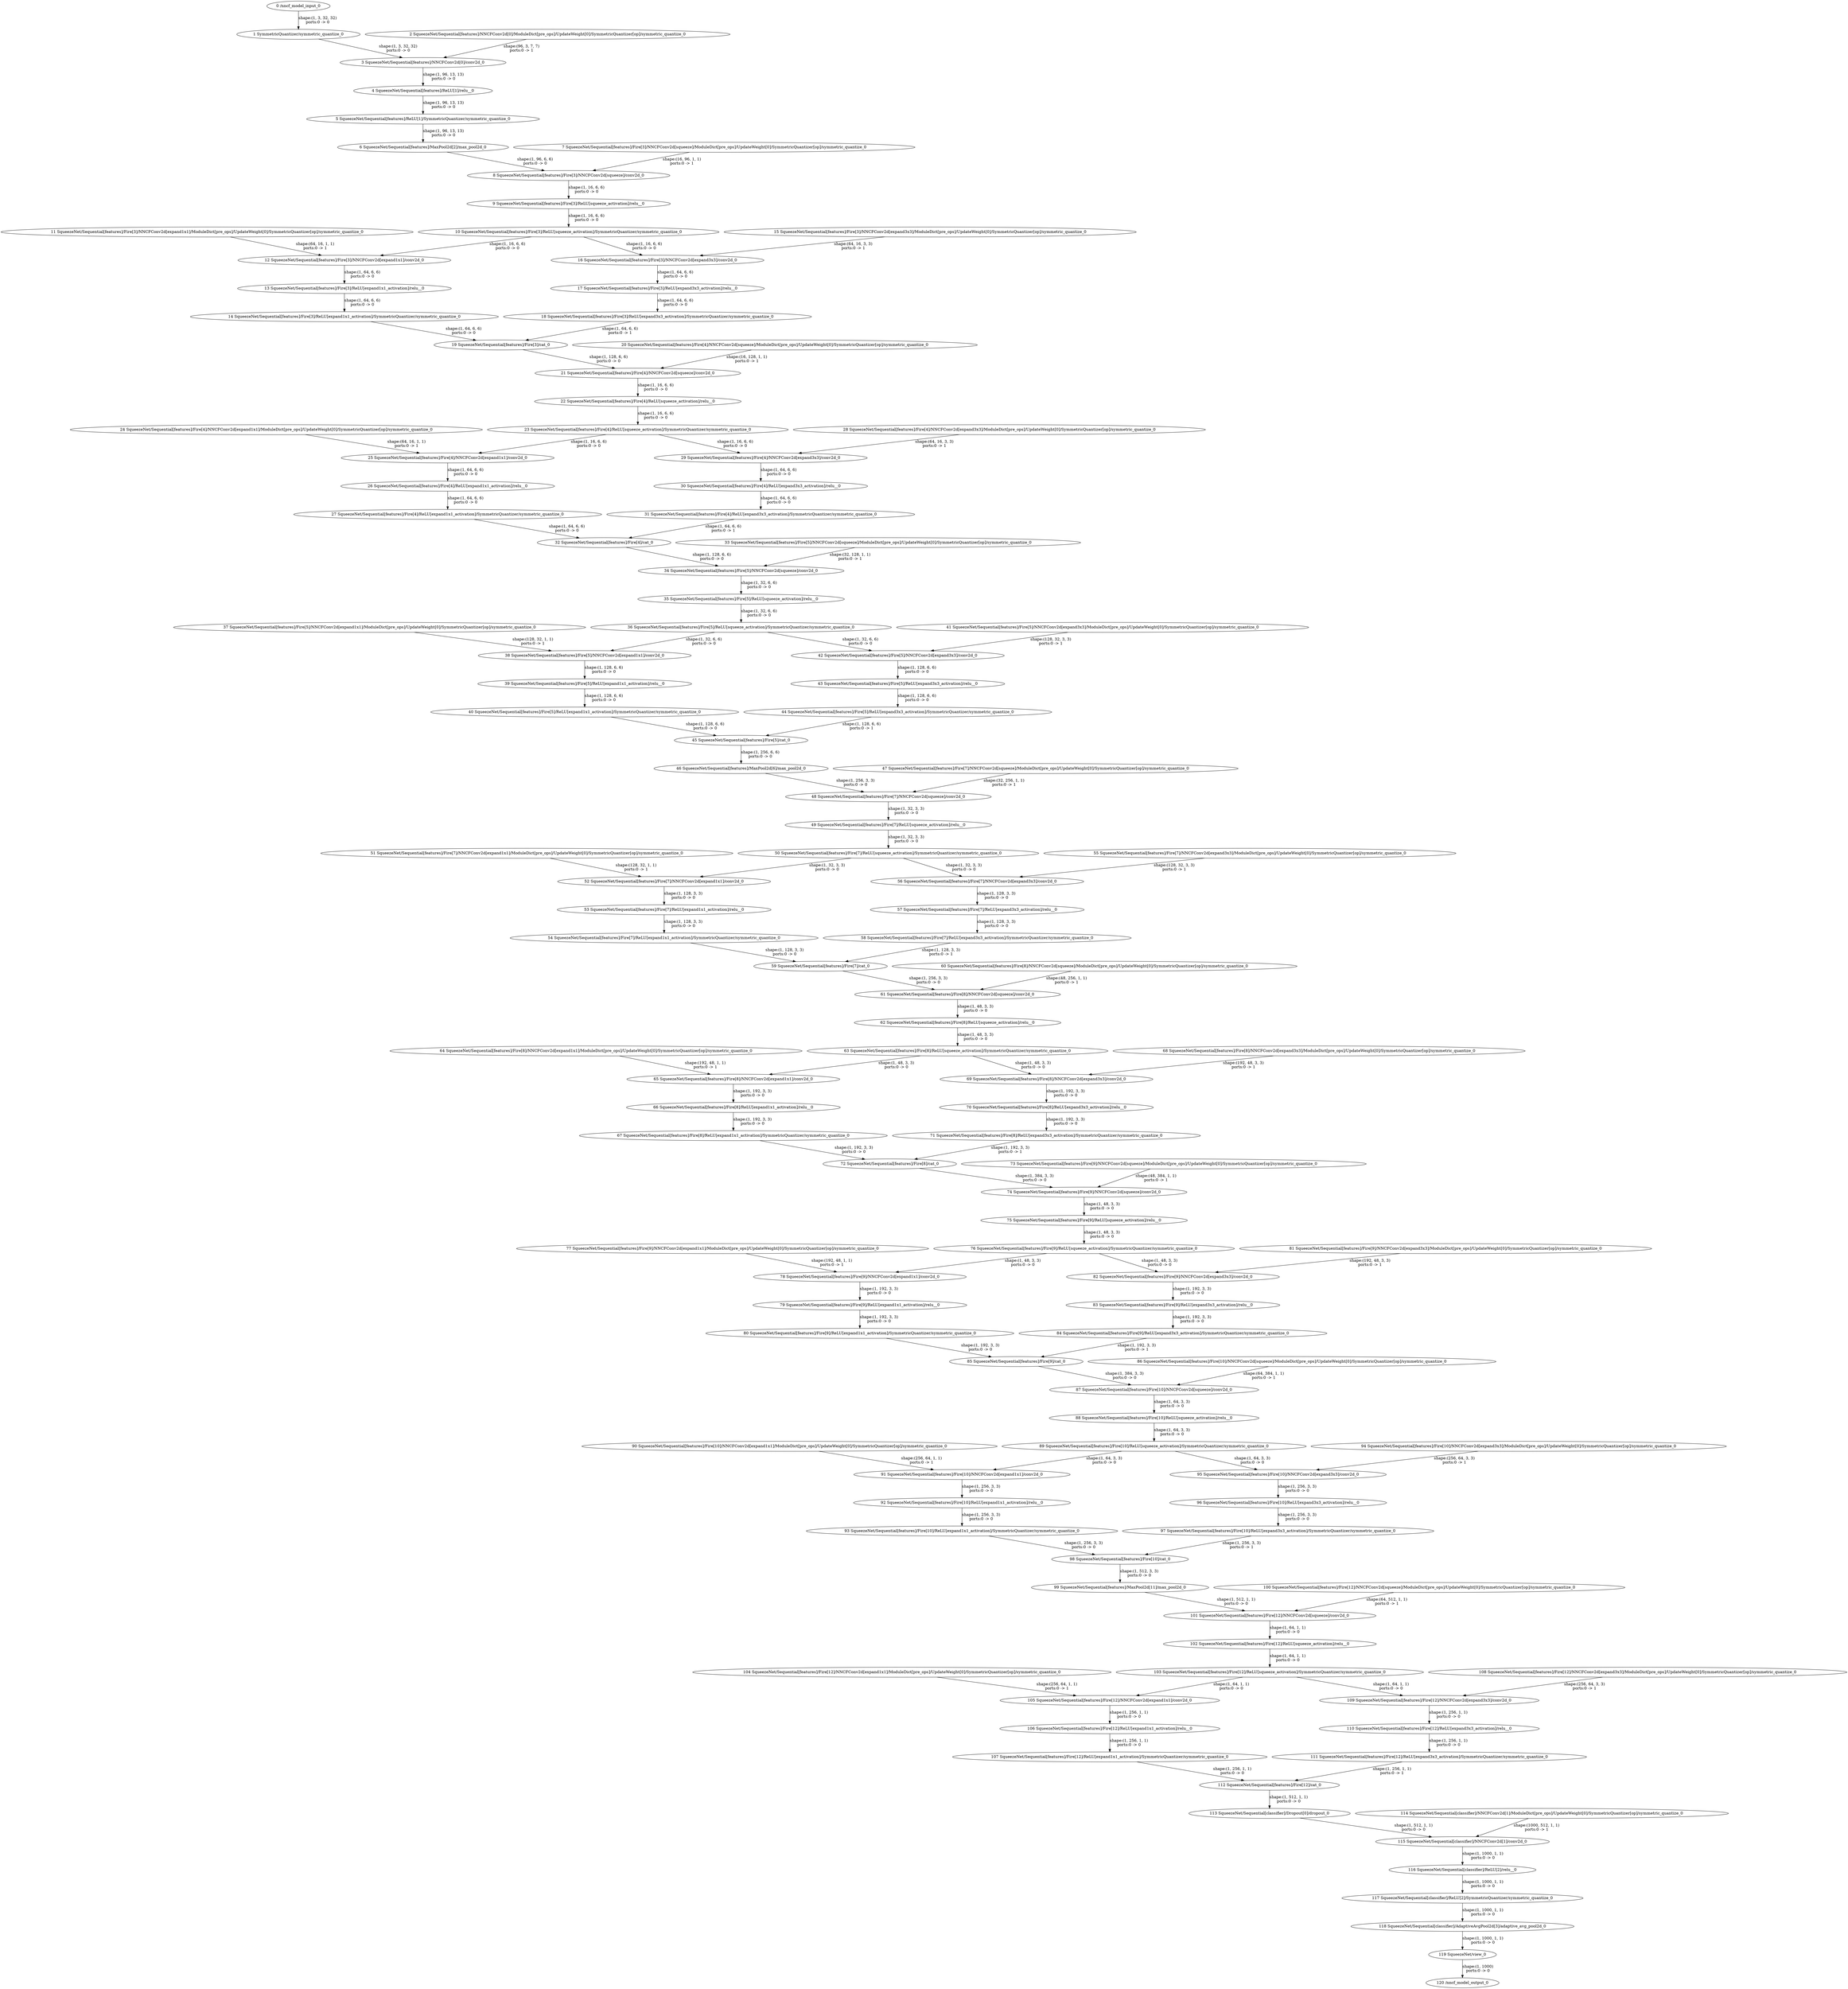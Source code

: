 strict digraph  {
"0 /nncf_model_input_0" [id=0, type=nncf_model_input];
"1 SymmetricQuantizer/symmetric_quantize_0" [id=1, type=symmetric_quantize];
"2 SqueezeNet/Sequential[features]/NNCFConv2d[0]/ModuleDict[pre_ops]/UpdateWeight[0]/SymmetricQuantizer[op]/symmetric_quantize_0" [id=2, type=symmetric_quantize];
"3 SqueezeNet/Sequential[features]/NNCFConv2d[0]/conv2d_0" [id=3, type=conv2d];
"4 SqueezeNet/Sequential[features]/ReLU[1]/relu__0" [id=4, type=relu_];
"5 SqueezeNet/Sequential[features]/ReLU[1]/SymmetricQuantizer/symmetric_quantize_0" [id=5, type=symmetric_quantize];
"6 SqueezeNet/Sequential[features]/MaxPool2d[2]/max_pool2d_0" [id=6, type=max_pool2d];
"7 SqueezeNet/Sequential[features]/Fire[3]/NNCFConv2d[squeeze]/ModuleDict[pre_ops]/UpdateWeight[0]/SymmetricQuantizer[op]/symmetric_quantize_0" [id=7, type=symmetric_quantize];
"8 SqueezeNet/Sequential[features]/Fire[3]/NNCFConv2d[squeeze]/conv2d_0" [id=8, type=conv2d];
"9 SqueezeNet/Sequential[features]/Fire[3]/ReLU[squeeze_activation]/relu__0" [id=9, type=relu_];
"10 SqueezeNet/Sequential[features]/Fire[3]/ReLU[squeeze_activation]/SymmetricQuantizer/symmetric_quantize_0" [id=10, type=symmetric_quantize];
"11 SqueezeNet/Sequential[features]/Fire[3]/NNCFConv2d[expand1x1]/ModuleDict[pre_ops]/UpdateWeight[0]/SymmetricQuantizer[op]/symmetric_quantize_0" [id=11, type=symmetric_quantize];
"12 SqueezeNet/Sequential[features]/Fire[3]/NNCFConv2d[expand1x1]/conv2d_0" [id=12, type=conv2d];
"13 SqueezeNet/Sequential[features]/Fire[3]/ReLU[expand1x1_activation]/relu__0" [id=13, type=relu_];
"14 SqueezeNet/Sequential[features]/Fire[3]/ReLU[expand1x1_activation]/SymmetricQuantizer/symmetric_quantize_0" [id=14, type=symmetric_quantize];
"15 SqueezeNet/Sequential[features]/Fire[3]/NNCFConv2d[expand3x3]/ModuleDict[pre_ops]/UpdateWeight[0]/SymmetricQuantizer[op]/symmetric_quantize_0" [id=15, type=symmetric_quantize];
"16 SqueezeNet/Sequential[features]/Fire[3]/NNCFConv2d[expand3x3]/conv2d_0" [id=16, type=conv2d];
"17 SqueezeNet/Sequential[features]/Fire[3]/ReLU[expand3x3_activation]/relu__0" [id=17, type=relu_];
"18 SqueezeNet/Sequential[features]/Fire[3]/ReLU[expand3x3_activation]/SymmetricQuantizer/symmetric_quantize_0" [id=18, type=symmetric_quantize];
"19 SqueezeNet/Sequential[features]/Fire[3]/cat_0" [id=19, type=cat];
"20 SqueezeNet/Sequential[features]/Fire[4]/NNCFConv2d[squeeze]/ModuleDict[pre_ops]/UpdateWeight[0]/SymmetricQuantizer[op]/symmetric_quantize_0" [id=20, type=symmetric_quantize];
"21 SqueezeNet/Sequential[features]/Fire[4]/NNCFConv2d[squeeze]/conv2d_0" [id=21, type=conv2d];
"22 SqueezeNet/Sequential[features]/Fire[4]/ReLU[squeeze_activation]/relu__0" [id=22, type=relu_];
"23 SqueezeNet/Sequential[features]/Fire[4]/ReLU[squeeze_activation]/SymmetricQuantizer/symmetric_quantize_0" [id=23, type=symmetric_quantize];
"24 SqueezeNet/Sequential[features]/Fire[4]/NNCFConv2d[expand1x1]/ModuleDict[pre_ops]/UpdateWeight[0]/SymmetricQuantizer[op]/symmetric_quantize_0" [id=24, type=symmetric_quantize];
"25 SqueezeNet/Sequential[features]/Fire[4]/NNCFConv2d[expand1x1]/conv2d_0" [id=25, type=conv2d];
"26 SqueezeNet/Sequential[features]/Fire[4]/ReLU[expand1x1_activation]/relu__0" [id=26, type=relu_];
"27 SqueezeNet/Sequential[features]/Fire[4]/ReLU[expand1x1_activation]/SymmetricQuantizer/symmetric_quantize_0" [id=27, type=symmetric_quantize];
"28 SqueezeNet/Sequential[features]/Fire[4]/NNCFConv2d[expand3x3]/ModuleDict[pre_ops]/UpdateWeight[0]/SymmetricQuantizer[op]/symmetric_quantize_0" [id=28, type=symmetric_quantize];
"29 SqueezeNet/Sequential[features]/Fire[4]/NNCFConv2d[expand3x3]/conv2d_0" [id=29, type=conv2d];
"30 SqueezeNet/Sequential[features]/Fire[4]/ReLU[expand3x3_activation]/relu__0" [id=30, type=relu_];
"31 SqueezeNet/Sequential[features]/Fire[4]/ReLU[expand3x3_activation]/SymmetricQuantizer/symmetric_quantize_0" [id=31, type=symmetric_quantize];
"32 SqueezeNet/Sequential[features]/Fire[4]/cat_0" [id=32, type=cat];
"33 SqueezeNet/Sequential[features]/Fire[5]/NNCFConv2d[squeeze]/ModuleDict[pre_ops]/UpdateWeight[0]/SymmetricQuantizer[op]/symmetric_quantize_0" [id=33, type=symmetric_quantize];
"34 SqueezeNet/Sequential[features]/Fire[5]/NNCFConv2d[squeeze]/conv2d_0" [id=34, type=conv2d];
"35 SqueezeNet/Sequential[features]/Fire[5]/ReLU[squeeze_activation]/relu__0" [id=35, type=relu_];
"36 SqueezeNet/Sequential[features]/Fire[5]/ReLU[squeeze_activation]/SymmetricQuantizer/symmetric_quantize_0" [id=36, type=symmetric_quantize];
"37 SqueezeNet/Sequential[features]/Fire[5]/NNCFConv2d[expand1x1]/ModuleDict[pre_ops]/UpdateWeight[0]/SymmetricQuantizer[op]/symmetric_quantize_0" [id=37, type=symmetric_quantize];
"38 SqueezeNet/Sequential[features]/Fire[5]/NNCFConv2d[expand1x1]/conv2d_0" [id=38, type=conv2d];
"39 SqueezeNet/Sequential[features]/Fire[5]/ReLU[expand1x1_activation]/relu__0" [id=39, type=relu_];
"40 SqueezeNet/Sequential[features]/Fire[5]/ReLU[expand1x1_activation]/SymmetricQuantizer/symmetric_quantize_0" [id=40, type=symmetric_quantize];
"41 SqueezeNet/Sequential[features]/Fire[5]/NNCFConv2d[expand3x3]/ModuleDict[pre_ops]/UpdateWeight[0]/SymmetricQuantizer[op]/symmetric_quantize_0" [id=41, type=symmetric_quantize];
"42 SqueezeNet/Sequential[features]/Fire[5]/NNCFConv2d[expand3x3]/conv2d_0" [id=42, type=conv2d];
"43 SqueezeNet/Sequential[features]/Fire[5]/ReLU[expand3x3_activation]/relu__0" [id=43, type=relu_];
"44 SqueezeNet/Sequential[features]/Fire[5]/ReLU[expand3x3_activation]/SymmetricQuantizer/symmetric_quantize_0" [id=44, type=symmetric_quantize];
"45 SqueezeNet/Sequential[features]/Fire[5]/cat_0" [id=45, type=cat];
"46 SqueezeNet/Sequential[features]/MaxPool2d[6]/max_pool2d_0" [id=46, type=max_pool2d];
"47 SqueezeNet/Sequential[features]/Fire[7]/NNCFConv2d[squeeze]/ModuleDict[pre_ops]/UpdateWeight[0]/SymmetricQuantizer[op]/symmetric_quantize_0" [id=47, type=symmetric_quantize];
"48 SqueezeNet/Sequential[features]/Fire[7]/NNCFConv2d[squeeze]/conv2d_0" [id=48, type=conv2d];
"49 SqueezeNet/Sequential[features]/Fire[7]/ReLU[squeeze_activation]/relu__0" [id=49, type=relu_];
"50 SqueezeNet/Sequential[features]/Fire[7]/ReLU[squeeze_activation]/SymmetricQuantizer/symmetric_quantize_0" [id=50, type=symmetric_quantize];
"51 SqueezeNet/Sequential[features]/Fire[7]/NNCFConv2d[expand1x1]/ModuleDict[pre_ops]/UpdateWeight[0]/SymmetricQuantizer[op]/symmetric_quantize_0" [id=51, type=symmetric_quantize];
"52 SqueezeNet/Sequential[features]/Fire[7]/NNCFConv2d[expand1x1]/conv2d_0" [id=52, type=conv2d];
"53 SqueezeNet/Sequential[features]/Fire[7]/ReLU[expand1x1_activation]/relu__0" [id=53, type=relu_];
"54 SqueezeNet/Sequential[features]/Fire[7]/ReLU[expand1x1_activation]/SymmetricQuantizer/symmetric_quantize_0" [id=54, type=symmetric_quantize];
"55 SqueezeNet/Sequential[features]/Fire[7]/NNCFConv2d[expand3x3]/ModuleDict[pre_ops]/UpdateWeight[0]/SymmetricQuantizer[op]/symmetric_quantize_0" [id=55, type=symmetric_quantize];
"56 SqueezeNet/Sequential[features]/Fire[7]/NNCFConv2d[expand3x3]/conv2d_0" [id=56, type=conv2d];
"57 SqueezeNet/Sequential[features]/Fire[7]/ReLU[expand3x3_activation]/relu__0" [id=57, type=relu_];
"58 SqueezeNet/Sequential[features]/Fire[7]/ReLU[expand3x3_activation]/SymmetricQuantizer/symmetric_quantize_0" [id=58, type=symmetric_quantize];
"59 SqueezeNet/Sequential[features]/Fire[7]/cat_0" [id=59, type=cat];
"60 SqueezeNet/Sequential[features]/Fire[8]/NNCFConv2d[squeeze]/ModuleDict[pre_ops]/UpdateWeight[0]/SymmetricQuantizer[op]/symmetric_quantize_0" [id=60, type=symmetric_quantize];
"61 SqueezeNet/Sequential[features]/Fire[8]/NNCFConv2d[squeeze]/conv2d_0" [id=61, type=conv2d];
"62 SqueezeNet/Sequential[features]/Fire[8]/ReLU[squeeze_activation]/relu__0" [id=62, type=relu_];
"63 SqueezeNet/Sequential[features]/Fire[8]/ReLU[squeeze_activation]/SymmetricQuantizer/symmetric_quantize_0" [id=63, type=symmetric_quantize];
"64 SqueezeNet/Sequential[features]/Fire[8]/NNCFConv2d[expand1x1]/ModuleDict[pre_ops]/UpdateWeight[0]/SymmetricQuantizer[op]/symmetric_quantize_0" [id=64, type=symmetric_quantize];
"65 SqueezeNet/Sequential[features]/Fire[8]/NNCFConv2d[expand1x1]/conv2d_0" [id=65, type=conv2d];
"66 SqueezeNet/Sequential[features]/Fire[8]/ReLU[expand1x1_activation]/relu__0" [id=66, type=relu_];
"67 SqueezeNet/Sequential[features]/Fire[8]/ReLU[expand1x1_activation]/SymmetricQuantizer/symmetric_quantize_0" [id=67, type=symmetric_quantize];
"68 SqueezeNet/Sequential[features]/Fire[8]/NNCFConv2d[expand3x3]/ModuleDict[pre_ops]/UpdateWeight[0]/SymmetricQuantizer[op]/symmetric_quantize_0" [id=68, type=symmetric_quantize];
"69 SqueezeNet/Sequential[features]/Fire[8]/NNCFConv2d[expand3x3]/conv2d_0" [id=69, type=conv2d];
"70 SqueezeNet/Sequential[features]/Fire[8]/ReLU[expand3x3_activation]/relu__0" [id=70, type=relu_];
"71 SqueezeNet/Sequential[features]/Fire[8]/ReLU[expand3x3_activation]/SymmetricQuantizer/symmetric_quantize_0" [id=71, type=symmetric_quantize];
"72 SqueezeNet/Sequential[features]/Fire[8]/cat_0" [id=72, type=cat];
"73 SqueezeNet/Sequential[features]/Fire[9]/NNCFConv2d[squeeze]/ModuleDict[pre_ops]/UpdateWeight[0]/SymmetricQuantizer[op]/symmetric_quantize_0" [id=73, type=symmetric_quantize];
"74 SqueezeNet/Sequential[features]/Fire[9]/NNCFConv2d[squeeze]/conv2d_0" [id=74, type=conv2d];
"75 SqueezeNet/Sequential[features]/Fire[9]/ReLU[squeeze_activation]/relu__0" [id=75, type=relu_];
"76 SqueezeNet/Sequential[features]/Fire[9]/ReLU[squeeze_activation]/SymmetricQuantizer/symmetric_quantize_0" [id=76, type=symmetric_quantize];
"77 SqueezeNet/Sequential[features]/Fire[9]/NNCFConv2d[expand1x1]/ModuleDict[pre_ops]/UpdateWeight[0]/SymmetricQuantizer[op]/symmetric_quantize_0" [id=77, type=symmetric_quantize];
"78 SqueezeNet/Sequential[features]/Fire[9]/NNCFConv2d[expand1x1]/conv2d_0" [id=78, type=conv2d];
"79 SqueezeNet/Sequential[features]/Fire[9]/ReLU[expand1x1_activation]/relu__0" [id=79, type=relu_];
"80 SqueezeNet/Sequential[features]/Fire[9]/ReLU[expand1x1_activation]/SymmetricQuantizer/symmetric_quantize_0" [id=80, type=symmetric_quantize];
"81 SqueezeNet/Sequential[features]/Fire[9]/NNCFConv2d[expand3x3]/ModuleDict[pre_ops]/UpdateWeight[0]/SymmetricQuantizer[op]/symmetric_quantize_0" [id=81, type=symmetric_quantize];
"82 SqueezeNet/Sequential[features]/Fire[9]/NNCFConv2d[expand3x3]/conv2d_0" [id=82, type=conv2d];
"83 SqueezeNet/Sequential[features]/Fire[9]/ReLU[expand3x3_activation]/relu__0" [id=83, type=relu_];
"84 SqueezeNet/Sequential[features]/Fire[9]/ReLU[expand3x3_activation]/SymmetricQuantizer/symmetric_quantize_0" [id=84, type=symmetric_quantize];
"85 SqueezeNet/Sequential[features]/Fire[9]/cat_0" [id=85, type=cat];
"86 SqueezeNet/Sequential[features]/Fire[10]/NNCFConv2d[squeeze]/ModuleDict[pre_ops]/UpdateWeight[0]/SymmetricQuantizer[op]/symmetric_quantize_0" [id=86, type=symmetric_quantize];
"87 SqueezeNet/Sequential[features]/Fire[10]/NNCFConv2d[squeeze]/conv2d_0" [id=87, type=conv2d];
"88 SqueezeNet/Sequential[features]/Fire[10]/ReLU[squeeze_activation]/relu__0" [id=88, type=relu_];
"89 SqueezeNet/Sequential[features]/Fire[10]/ReLU[squeeze_activation]/SymmetricQuantizer/symmetric_quantize_0" [id=89, type=symmetric_quantize];
"90 SqueezeNet/Sequential[features]/Fire[10]/NNCFConv2d[expand1x1]/ModuleDict[pre_ops]/UpdateWeight[0]/SymmetricQuantizer[op]/symmetric_quantize_0" [id=90, type=symmetric_quantize];
"91 SqueezeNet/Sequential[features]/Fire[10]/NNCFConv2d[expand1x1]/conv2d_0" [id=91, type=conv2d];
"92 SqueezeNet/Sequential[features]/Fire[10]/ReLU[expand1x1_activation]/relu__0" [id=92, type=relu_];
"93 SqueezeNet/Sequential[features]/Fire[10]/ReLU[expand1x1_activation]/SymmetricQuantizer/symmetric_quantize_0" [id=93, type=symmetric_quantize];
"94 SqueezeNet/Sequential[features]/Fire[10]/NNCFConv2d[expand3x3]/ModuleDict[pre_ops]/UpdateWeight[0]/SymmetricQuantizer[op]/symmetric_quantize_0" [id=94, type=symmetric_quantize];
"95 SqueezeNet/Sequential[features]/Fire[10]/NNCFConv2d[expand3x3]/conv2d_0" [id=95, type=conv2d];
"96 SqueezeNet/Sequential[features]/Fire[10]/ReLU[expand3x3_activation]/relu__0" [id=96, type=relu_];
"97 SqueezeNet/Sequential[features]/Fire[10]/ReLU[expand3x3_activation]/SymmetricQuantizer/symmetric_quantize_0" [id=97, type=symmetric_quantize];
"98 SqueezeNet/Sequential[features]/Fire[10]/cat_0" [id=98, type=cat];
"99 SqueezeNet/Sequential[features]/MaxPool2d[11]/max_pool2d_0" [id=99, type=max_pool2d];
"100 SqueezeNet/Sequential[features]/Fire[12]/NNCFConv2d[squeeze]/ModuleDict[pre_ops]/UpdateWeight[0]/SymmetricQuantizer[op]/symmetric_quantize_0" [id=100, type=symmetric_quantize];
"101 SqueezeNet/Sequential[features]/Fire[12]/NNCFConv2d[squeeze]/conv2d_0" [id=101, type=conv2d];
"102 SqueezeNet/Sequential[features]/Fire[12]/ReLU[squeeze_activation]/relu__0" [id=102, type=relu_];
"103 SqueezeNet/Sequential[features]/Fire[12]/ReLU[squeeze_activation]/SymmetricQuantizer/symmetric_quantize_0" [id=103, type=symmetric_quantize];
"104 SqueezeNet/Sequential[features]/Fire[12]/NNCFConv2d[expand1x1]/ModuleDict[pre_ops]/UpdateWeight[0]/SymmetricQuantizer[op]/symmetric_quantize_0" [id=104, type=symmetric_quantize];
"105 SqueezeNet/Sequential[features]/Fire[12]/NNCFConv2d[expand1x1]/conv2d_0" [id=105, type=conv2d];
"106 SqueezeNet/Sequential[features]/Fire[12]/ReLU[expand1x1_activation]/relu__0" [id=106, type=relu_];
"107 SqueezeNet/Sequential[features]/Fire[12]/ReLU[expand1x1_activation]/SymmetricQuantizer/symmetric_quantize_0" [id=107, type=symmetric_quantize];
"108 SqueezeNet/Sequential[features]/Fire[12]/NNCFConv2d[expand3x3]/ModuleDict[pre_ops]/UpdateWeight[0]/SymmetricQuantizer[op]/symmetric_quantize_0" [id=108, type=symmetric_quantize];
"109 SqueezeNet/Sequential[features]/Fire[12]/NNCFConv2d[expand3x3]/conv2d_0" [id=109, type=conv2d];
"110 SqueezeNet/Sequential[features]/Fire[12]/ReLU[expand3x3_activation]/relu__0" [id=110, type=relu_];
"111 SqueezeNet/Sequential[features]/Fire[12]/ReLU[expand3x3_activation]/SymmetricQuantizer/symmetric_quantize_0" [id=111, type=symmetric_quantize];
"112 SqueezeNet/Sequential[features]/Fire[12]/cat_0" [id=112, type=cat];
"113 SqueezeNet/Sequential[classifier]/Dropout[0]/dropout_0" [id=113, type=dropout];
"114 SqueezeNet/Sequential[classifier]/NNCFConv2d[1]/ModuleDict[pre_ops]/UpdateWeight[0]/SymmetricQuantizer[op]/symmetric_quantize_0" [id=114, type=symmetric_quantize];
"115 SqueezeNet/Sequential[classifier]/NNCFConv2d[1]/conv2d_0" [id=115, type=conv2d];
"116 SqueezeNet/Sequential[classifier]/ReLU[2]/relu__0" [id=116, type=relu_];
"117 SqueezeNet/Sequential[classifier]/ReLU[2]/SymmetricQuantizer/symmetric_quantize_0" [id=117, type=symmetric_quantize];
"118 SqueezeNet/Sequential[classifier]/AdaptiveAvgPool2d[3]/adaptive_avg_pool2d_0" [id=118, type=adaptive_avg_pool2d];
"119 SqueezeNet/view_0" [id=119, type=view];
"120 /nncf_model_output_0" [id=120, type=nncf_model_output];
"0 /nncf_model_input_0" -> "1 SymmetricQuantizer/symmetric_quantize_0"  [label="shape:(1, 3, 32, 32)\nports:0 -> 0", style=solid];
"1 SymmetricQuantizer/symmetric_quantize_0" -> "3 SqueezeNet/Sequential[features]/NNCFConv2d[0]/conv2d_0"  [label="shape:(1, 3, 32, 32)\nports:0 -> 0", style=solid];
"2 SqueezeNet/Sequential[features]/NNCFConv2d[0]/ModuleDict[pre_ops]/UpdateWeight[0]/SymmetricQuantizer[op]/symmetric_quantize_0" -> "3 SqueezeNet/Sequential[features]/NNCFConv2d[0]/conv2d_0"  [label="shape:(96, 3, 7, 7)\nports:0 -> 1", style=solid];
"3 SqueezeNet/Sequential[features]/NNCFConv2d[0]/conv2d_0" -> "4 SqueezeNet/Sequential[features]/ReLU[1]/relu__0"  [label="shape:(1, 96, 13, 13)\nports:0 -> 0", style=solid];
"4 SqueezeNet/Sequential[features]/ReLU[1]/relu__0" -> "5 SqueezeNet/Sequential[features]/ReLU[1]/SymmetricQuantizer/symmetric_quantize_0"  [label="shape:(1, 96, 13, 13)\nports:0 -> 0", style=solid];
"5 SqueezeNet/Sequential[features]/ReLU[1]/SymmetricQuantizer/symmetric_quantize_0" -> "6 SqueezeNet/Sequential[features]/MaxPool2d[2]/max_pool2d_0"  [label="shape:(1, 96, 13, 13)\nports:0 -> 0", style=solid];
"6 SqueezeNet/Sequential[features]/MaxPool2d[2]/max_pool2d_0" -> "8 SqueezeNet/Sequential[features]/Fire[3]/NNCFConv2d[squeeze]/conv2d_0"  [label="shape:(1, 96, 6, 6)\nports:0 -> 0", style=solid];
"7 SqueezeNet/Sequential[features]/Fire[3]/NNCFConv2d[squeeze]/ModuleDict[pre_ops]/UpdateWeight[0]/SymmetricQuantizer[op]/symmetric_quantize_0" -> "8 SqueezeNet/Sequential[features]/Fire[3]/NNCFConv2d[squeeze]/conv2d_0"  [label="shape:(16, 96, 1, 1)\nports:0 -> 1", style=solid];
"8 SqueezeNet/Sequential[features]/Fire[3]/NNCFConv2d[squeeze]/conv2d_0" -> "9 SqueezeNet/Sequential[features]/Fire[3]/ReLU[squeeze_activation]/relu__0"  [label="shape:(1, 16, 6, 6)\nports:0 -> 0", style=solid];
"9 SqueezeNet/Sequential[features]/Fire[3]/ReLU[squeeze_activation]/relu__0" -> "10 SqueezeNet/Sequential[features]/Fire[3]/ReLU[squeeze_activation]/SymmetricQuantizer/symmetric_quantize_0"  [label="shape:(1, 16, 6, 6)\nports:0 -> 0", style=solid];
"10 SqueezeNet/Sequential[features]/Fire[3]/ReLU[squeeze_activation]/SymmetricQuantizer/symmetric_quantize_0" -> "12 SqueezeNet/Sequential[features]/Fire[3]/NNCFConv2d[expand1x1]/conv2d_0"  [label="shape:(1, 16, 6, 6)\nports:0 -> 0", style=solid];
"10 SqueezeNet/Sequential[features]/Fire[3]/ReLU[squeeze_activation]/SymmetricQuantizer/symmetric_quantize_0" -> "16 SqueezeNet/Sequential[features]/Fire[3]/NNCFConv2d[expand3x3]/conv2d_0"  [label="shape:(1, 16, 6, 6)\nports:0 -> 0", style=solid];
"11 SqueezeNet/Sequential[features]/Fire[3]/NNCFConv2d[expand1x1]/ModuleDict[pre_ops]/UpdateWeight[0]/SymmetricQuantizer[op]/symmetric_quantize_0" -> "12 SqueezeNet/Sequential[features]/Fire[3]/NNCFConv2d[expand1x1]/conv2d_0"  [label="shape:(64, 16, 1, 1)\nports:0 -> 1", style=solid];
"12 SqueezeNet/Sequential[features]/Fire[3]/NNCFConv2d[expand1x1]/conv2d_0" -> "13 SqueezeNet/Sequential[features]/Fire[3]/ReLU[expand1x1_activation]/relu__0"  [label="shape:(1, 64, 6, 6)\nports:0 -> 0", style=solid];
"13 SqueezeNet/Sequential[features]/Fire[3]/ReLU[expand1x1_activation]/relu__0" -> "14 SqueezeNet/Sequential[features]/Fire[3]/ReLU[expand1x1_activation]/SymmetricQuantizer/symmetric_quantize_0"  [label="shape:(1, 64, 6, 6)\nports:0 -> 0", style=solid];
"14 SqueezeNet/Sequential[features]/Fire[3]/ReLU[expand1x1_activation]/SymmetricQuantizer/symmetric_quantize_0" -> "19 SqueezeNet/Sequential[features]/Fire[3]/cat_0"  [label="shape:(1, 64, 6, 6)\nports:0 -> 0", style=solid];
"15 SqueezeNet/Sequential[features]/Fire[3]/NNCFConv2d[expand3x3]/ModuleDict[pre_ops]/UpdateWeight[0]/SymmetricQuantizer[op]/symmetric_quantize_0" -> "16 SqueezeNet/Sequential[features]/Fire[3]/NNCFConv2d[expand3x3]/conv2d_0"  [label="shape:(64, 16, 3, 3)\nports:0 -> 1", style=solid];
"16 SqueezeNet/Sequential[features]/Fire[3]/NNCFConv2d[expand3x3]/conv2d_0" -> "17 SqueezeNet/Sequential[features]/Fire[3]/ReLU[expand3x3_activation]/relu__0"  [label="shape:(1, 64, 6, 6)\nports:0 -> 0", style=solid];
"17 SqueezeNet/Sequential[features]/Fire[3]/ReLU[expand3x3_activation]/relu__0" -> "18 SqueezeNet/Sequential[features]/Fire[3]/ReLU[expand3x3_activation]/SymmetricQuantizer/symmetric_quantize_0"  [label="shape:(1, 64, 6, 6)\nports:0 -> 0", style=solid];
"18 SqueezeNet/Sequential[features]/Fire[3]/ReLU[expand3x3_activation]/SymmetricQuantizer/symmetric_quantize_0" -> "19 SqueezeNet/Sequential[features]/Fire[3]/cat_0"  [label="shape:(1, 64, 6, 6)\nports:0 -> 1", style=solid];
"19 SqueezeNet/Sequential[features]/Fire[3]/cat_0" -> "21 SqueezeNet/Sequential[features]/Fire[4]/NNCFConv2d[squeeze]/conv2d_0"  [label="shape:(1, 128, 6, 6)\nports:0 -> 0", style=solid];
"20 SqueezeNet/Sequential[features]/Fire[4]/NNCFConv2d[squeeze]/ModuleDict[pre_ops]/UpdateWeight[0]/SymmetricQuantizer[op]/symmetric_quantize_0" -> "21 SqueezeNet/Sequential[features]/Fire[4]/NNCFConv2d[squeeze]/conv2d_0"  [label="shape:(16, 128, 1, 1)\nports:0 -> 1", style=solid];
"21 SqueezeNet/Sequential[features]/Fire[4]/NNCFConv2d[squeeze]/conv2d_0" -> "22 SqueezeNet/Sequential[features]/Fire[4]/ReLU[squeeze_activation]/relu__0"  [label="shape:(1, 16, 6, 6)\nports:0 -> 0", style=solid];
"22 SqueezeNet/Sequential[features]/Fire[4]/ReLU[squeeze_activation]/relu__0" -> "23 SqueezeNet/Sequential[features]/Fire[4]/ReLU[squeeze_activation]/SymmetricQuantizer/symmetric_quantize_0"  [label="shape:(1, 16, 6, 6)\nports:0 -> 0", style=solid];
"23 SqueezeNet/Sequential[features]/Fire[4]/ReLU[squeeze_activation]/SymmetricQuantizer/symmetric_quantize_0" -> "25 SqueezeNet/Sequential[features]/Fire[4]/NNCFConv2d[expand1x1]/conv2d_0"  [label="shape:(1, 16, 6, 6)\nports:0 -> 0", style=solid];
"23 SqueezeNet/Sequential[features]/Fire[4]/ReLU[squeeze_activation]/SymmetricQuantizer/symmetric_quantize_0" -> "29 SqueezeNet/Sequential[features]/Fire[4]/NNCFConv2d[expand3x3]/conv2d_0"  [label="shape:(1, 16, 6, 6)\nports:0 -> 0", style=solid];
"24 SqueezeNet/Sequential[features]/Fire[4]/NNCFConv2d[expand1x1]/ModuleDict[pre_ops]/UpdateWeight[0]/SymmetricQuantizer[op]/symmetric_quantize_0" -> "25 SqueezeNet/Sequential[features]/Fire[4]/NNCFConv2d[expand1x1]/conv2d_0"  [label="shape:(64, 16, 1, 1)\nports:0 -> 1", style=solid];
"25 SqueezeNet/Sequential[features]/Fire[4]/NNCFConv2d[expand1x1]/conv2d_0" -> "26 SqueezeNet/Sequential[features]/Fire[4]/ReLU[expand1x1_activation]/relu__0"  [label="shape:(1, 64, 6, 6)\nports:0 -> 0", style=solid];
"26 SqueezeNet/Sequential[features]/Fire[4]/ReLU[expand1x1_activation]/relu__0" -> "27 SqueezeNet/Sequential[features]/Fire[4]/ReLU[expand1x1_activation]/SymmetricQuantizer/symmetric_quantize_0"  [label="shape:(1, 64, 6, 6)\nports:0 -> 0", style=solid];
"27 SqueezeNet/Sequential[features]/Fire[4]/ReLU[expand1x1_activation]/SymmetricQuantizer/symmetric_quantize_0" -> "32 SqueezeNet/Sequential[features]/Fire[4]/cat_0"  [label="shape:(1, 64, 6, 6)\nports:0 -> 0", style=solid];
"28 SqueezeNet/Sequential[features]/Fire[4]/NNCFConv2d[expand3x3]/ModuleDict[pre_ops]/UpdateWeight[0]/SymmetricQuantizer[op]/symmetric_quantize_0" -> "29 SqueezeNet/Sequential[features]/Fire[4]/NNCFConv2d[expand3x3]/conv2d_0"  [label="shape:(64, 16, 3, 3)\nports:0 -> 1", style=solid];
"29 SqueezeNet/Sequential[features]/Fire[4]/NNCFConv2d[expand3x3]/conv2d_0" -> "30 SqueezeNet/Sequential[features]/Fire[4]/ReLU[expand3x3_activation]/relu__0"  [label="shape:(1, 64, 6, 6)\nports:0 -> 0", style=solid];
"30 SqueezeNet/Sequential[features]/Fire[4]/ReLU[expand3x3_activation]/relu__0" -> "31 SqueezeNet/Sequential[features]/Fire[4]/ReLU[expand3x3_activation]/SymmetricQuantizer/symmetric_quantize_0"  [label="shape:(1, 64, 6, 6)\nports:0 -> 0", style=solid];
"31 SqueezeNet/Sequential[features]/Fire[4]/ReLU[expand3x3_activation]/SymmetricQuantizer/symmetric_quantize_0" -> "32 SqueezeNet/Sequential[features]/Fire[4]/cat_0"  [label="shape:(1, 64, 6, 6)\nports:0 -> 1", style=solid];
"32 SqueezeNet/Sequential[features]/Fire[4]/cat_0" -> "34 SqueezeNet/Sequential[features]/Fire[5]/NNCFConv2d[squeeze]/conv2d_0"  [label="shape:(1, 128, 6, 6)\nports:0 -> 0", style=solid];
"33 SqueezeNet/Sequential[features]/Fire[5]/NNCFConv2d[squeeze]/ModuleDict[pre_ops]/UpdateWeight[0]/SymmetricQuantizer[op]/symmetric_quantize_0" -> "34 SqueezeNet/Sequential[features]/Fire[5]/NNCFConv2d[squeeze]/conv2d_0"  [label="shape:(32, 128, 1, 1)\nports:0 -> 1", style=solid];
"34 SqueezeNet/Sequential[features]/Fire[5]/NNCFConv2d[squeeze]/conv2d_0" -> "35 SqueezeNet/Sequential[features]/Fire[5]/ReLU[squeeze_activation]/relu__0"  [label="shape:(1, 32, 6, 6)\nports:0 -> 0", style=solid];
"35 SqueezeNet/Sequential[features]/Fire[5]/ReLU[squeeze_activation]/relu__0" -> "36 SqueezeNet/Sequential[features]/Fire[5]/ReLU[squeeze_activation]/SymmetricQuantizer/symmetric_quantize_0"  [label="shape:(1, 32, 6, 6)\nports:0 -> 0", style=solid];
"36 SqueezeNet/Sequential[features]/Fire[5]/ReLU[squeeze_activation]/SymmetricQuantizer/symmetric_quantize_0" -> "38 SqueezeNet/Sequential[features]/Fire[5]/NNCFConv2d[expand1x1]/conv2d_0"  [label="shape:(1, 32, 6, 6)\nports:0 -> 0", style=solid];
"36 SqueezeNet/Sequential[features]/Fire[5]/ReLU[squeeze_activation]/SymmetricQuantizer/symmetric_quantize_0" -> "42 SqueezeNet/Sequential[features]/Fire[5]/NNCFConv2d[expand3x3]/conv2d_0"  [label="shape:(1, 32, 6, 6)\nports:0 -> 0", style=solid];
"37 SqueezeNet/Sequential[features]/Fire[5]/NNCFConv2d[expand1x1]/ModuleDict[pre_ops]/UpdateWeight[0]/SymmetricQuantizer[op]/symmetric_quantize_0" -> "38 SqueezeNet/Sequential[features]/Fire[5]/NNCFConv2d[expand1x1]/conv2d_0"  [label="shape:(128, 32, 1, 1)\nports:0 -> 1", style=solid];
"38 SqueezeNet/Sequential[features]/Fire[5]/NNCFConv2d[expand1x1]/conv2d_0" -> "39 SqueezeNet/Sequential[features]/Fire[5]/ReLU[expand1x1_activation]/relu__0"  [label="shape:(1, 128, 6, 6)\nports:0 -> 0", style=solid];
"39 SqueezeNet/Sequential[features]/Fire[5]/ReLU[expand1x1_activation]/relu__0" -> "40 SqueezeNet/Sequential[features]/Fire[5]/ReLU[expand1x1_activation]/SymmetricQuantizer/symmetric_quantize_0"  [label="shape:(1, 128, 6, 6)\nports:0 -> 0", style=solid];
"40 SqueezeNet/Sequential[features]/Fire[5]/ReLU[expand1x1_activation]/SymmetricQuantizer/symmetric_quantize_0" -> "45 SqueezeNet/Sequential[features]/Fire[5]/cat_0"  [label="shape:(1, 128, 6, 6)\nports:0 -> 0", style=solid];
"41 SqueezeNet/Sequential[features]/Fire[5]/NNCFConv2d[expand3x3]/ModuleDict[pre_ops]/UpdateWeight[0]/SymmetricQuantizer[op]/symmetric_quantize_0" -> "42 SqueezeNet/Sequential[features]/Fire[5]/NNCFConv2d[expand3x3]/conv2d_0"  [label="shape:(128, 32, 3, 3)\nports:0 -> 1", style=solid];
"42 SqueezeNet/Sequential[features]/Fire[5]/NNCFConv2d[expand3x3]/conv2d_0" -> "43 SqueezeNet/Sequential[features]/Fire[5]/ReLU[expand3x3_activation]/relu__0"  [label="shape:(1, 128, 6, 6)\nports:0 -> 0", style=solid];
"43 SqueezeNet/Sequential[features]/Fire[5]/ReLU[expand3x3_activation]/relu__0" -> "44 SqueezeNet/Sequential[features]/Fire[5]/ReLU[expand3x3_activation]/SymmetricQuantizer/symmetric_quantize_0"  [label="shape:(1, 128, 6, 6)\nports:0 -> 0", style=solid];
"44 SqueezeNet/Sequential[features]/Fire[5]/ReLU[expand3x3_activation]/SymmetricQuantizer/symmetric_quantize_0" -> "45 SqueezeNet/Sequential[features]/Fire[5]/cat_0"  [label="shape:(1, 128, 6, 6)\nports:0 -> 1", style=solid];
"45 SqueezeNet/Sequential[features]/Fire[5]/cat_0" -> "46 SqueezeNet/Sequential[features]/MaxPool2d[6]/max_pool2d_0"  [label="shape:(1, 256, 6, 6)\nports:0 -> 0", style=solid];
"46 SqueezeNet/Sequential[features]/MaxPool2d[6]/max_pool2d_0" -> "48 SqueezeNet/Sequential[features]/Fire[7]/NNCFConv2d[squeeze]/conv2d_0"  [label="shape:(1, 256, 3, 3)\nports:0 -> 0", style=solid];
"47 SqueezeNet/Sequential[features]/Fire[7]/NNCFConv2d[squeeze]/ModuleDict[pre_ops]/UpdateWeight[0]/SymmetricQuantizer[op]/symmetric_quantize_0" -> "48 SqueezeNet/Sequential[features]/Fire[7]/NNCFConv2d[squeeze]/conv2d_0"  [label="shape:(32, 256, 1, 1)\nports:0 -> 1", style=solid];
"48 SqueezeNet/Sequential[features]/Fire[7]/NNCFConv2d[squeeze]/conv2d_0" -> "49 SqueezeNet/Sequential[features]/Fire[7]/ReLU[squeeze_activation]/relu__0"  [label="shape:(1, 32, 3, 3)\nports:0 -> 0", style=solid];
"49 SqueezeNet/Sequential[features]/Fire[7]/ReLU[squeeze_activation]/relu__0" -> "50 SqueezeNet/Sequential[features]/Fire[7]/ReLU[squeeze_activation]/SymmetricQuantizer/symmetric_quantize_0"  [label="shape:(1, 32, 3, 3)\nports:0 -> 0", style=solid];
"50 SqueezeNet/Sequential[features]/Fire[7]/ReLU[squeeze_activation]/SymmetricQuantizer/symmetric_quantize_0" -> "52 SqueezeNet/Sequential[features]/Fire[7]/NNCFConv2d[expand1x1]/conv2d_0"  [label="shape:(1, 32, 3, 3)\nports:0 -> 0", style=solid];
"50 SqueezeNet/Sequential[features]/Fire[7]/ReLU[squeeze_activation]/SymmetricQuantizer/symmetric_quantize_0" -> "56 SqueezeNet/Sequential[features]/Fire[7]/NNCFConv2d[expand3x3]/conv2d_0"  [label="shape:(1, 32, 3, 3)\nports:0 -> 0", style=solid];
"51 SqueezeNet/Sequential[features]/Fire[7]/NNCFConv2d[expand1x1]/ModuleDict[pre_ops]/UpdateWeight[0]/SymmetricQuantizer[op]/symmetric_quantize_0" -> "52 SqueezeNet/Sequential[features]/Fire[7]/NNCFConv2d[expand1x1]/conv2d_0"  [label="shape:(128, 32, 1, 1)\nports:0 -> 1", style=solid];
"52 SqueezeNet/Sequential[features]/Fire[7]/NNCFConv2d[expand1x1]/conv2d_0" -> "53 SqueezeNet/Sequential[features]/Fire[7]/ReLU[expand1x1_activation]/relu__0"  [label="shape:(1, 128, 3, 3)\nports:0 -> 0", style=solid];
"53 SqueezeNet/Sequential[features]/Fire[7]/ReLU[expand1x1_activation]/relu__0" -> "54 SqueezeNet/Sequential[features]/Fire[7]/ReLU[expand1x1_activation]/SymmetricQuantizer/symmetric_quantize_0"  [label="shape:(1, 128, 3, 3)\nports:0 -> 0", style=solid];
"54 SqueezeNet/Sequential[features]/Fire[7]/ReLU[expand1x1_activation]/SymmetricQuantizer/symmetric_quantize_0" -> "59 SqueezeNet/Sequential[features]/Fire[7]/cat_0"  [label="shape:(1, 128, 3, 3)\nports:0 -> 0", style=solid];
"55 SqueezeNet/Sequential[features]/Fire[7]/NNCFConv2d[expand3x3]/ModuleDict[pre_ops]/UpdateWeight[0]/SymmetricQuantizer[op]/symmetric_quantize_0" -> "56 SqueezeNet/Sequential[features]/Fire[7]/NNCFConv2d[expand3x3]/conv2d_0"  [label="shape:(128, 32, 3, 3)\nports:0 -> 1", style=solid];
"56 SqueezeNet/Sequential[features]/Fire[7]/NNCFConv2d[expand3x3]/conv2d_0" -> "57 SqueezeNet/Sequential[features]/Fire[7]/ReLU[expand3x3_activation]/relu__0"  [label="shape:(1, 128, 3, 3)\nports:0 -> 0", style=solid];
"57 SqueezeNet/Sequential[features]/Fire[7]/ReLU[expand3x3_activation]/relu__0" -> "58 SqueezeNet/Sequential[features]/Fire[7]/ReLU[expand3x3_activation]/SymmetricQuantizer/symmetric_quantize_0"  [label="shape:(1, 128, 3, 3)\nports:0 -> 0", style=solid];
"58 SqueezeNet/Sequential[features]/Fire[7]/ReLU[expand3x3_activation]/SymmetricQuantizer/symmetric_quantize_0" -> "59 SqueezeNet/Sequential[features]/Fire[7]/cat_0"  [label="shape:(1, 128, 3, 3)\nports:0 -> 1", style=solid];
"59 SqueezeNet/Sequential[features]/Fire[7]/cat_0" -> "61 SqueezeNet/Sequential[features]/Fire[8]/NNCFConv2d[squeeze]/conv2d_0"  [label="shape:(1, 256, 3, 3)\nports:0 -> 0", style=solid];
"60 SqueezeNet/Sequential[features]/Fire[8]/NNCFConv2d[squeeze]/ModuleDict[pre_ops]/UpdateWeight[0]/SymmetricQuantizer[op]/symmetric_quantize_0" -> "61 SqueezeNet/Sequential[features]/Fire[8]/NNCFConv2d[squeeze]/conv2d_0"  [label="shape:(48, 256, 1, 1)\nports:0 -> 1", style=solid];
"61 SqueezeNet/Sequential[features]/Fire[8]/NNCFConv2d[squeeze]/conv2d_0" -> "62 SqueezeNet/Sequential[features]/Fire[8]/ReLU[squeeze_activation]/relu__0"  [label="shape:(1, 48, 3, 3)\nports:0 -> 0", style=solid];
"62 SqueezeNet/Sequential[features]/Fire[8]/ReLU[squeeze_activation]/relu__0" -> "63 SqueezeNet/Sequential[features]/Fire[8]/ReLU[squeeze_activation]/SymmetricQuantizer/symmetric_quantize_0"  [label="shape:(1, 48, 3, 3)\nports:0 -> 0", style=solid];
"63 SqueezeNet/Sequential[features]/Fire[8]/ReLU[squeeze_activation]/SymmetricQuantizer/symmetric_quantize_0" -> "65 SqueezeNet/Sequential[features]/Fire[8]/NNCFConv2d[expand1x1]/conv2d_0"  [label="shape:(1, 48, 3, 3)\nports:0 -> 0", style=solid];
"63 SqueezeNet/Sequential[features]/Fire[8]/ReLU[squeeze_activation]/SymmetricQuantizer/symmetric_quantize_0" -> "69 SqueezeNet/Sequential[features]/Fire[8]/NNCFConv2d[expand3x3]/conv2d_0"  [label="shape:(1, 48, 3, 3)\nports:0 -> 0", style=solid];
"64 SqueezeNet/Sequential[features]/Fire[8]/NNCFConv2d[expand1x1]/ModuleDict[pre_ops]/UpdateWeight[0]/SymmetricQuantizer[op]/symmetric_quantize_0" -> "65 SqueezeNet/Sequential[features]/Fire[8]/NNCFConv2d[expand1x1]/conv2d_0"  [label="shape:(192, 48, 1, 1)\nports:0 -> 1", style=solid];
"65 SqueezeNet/Sequential[features]/Fire[8]/NNCFConv2d[expand1x1]/conv2d_0" -> "66 SqueezeNet/Sequential[features]/Fire[8]/ReLU[expand1x1_activation]/relu__0"  [label="shape:(1, 192, 3, 3)\nports:0 -> 0", style=solid];
"66 SqueezeNet/Sequential[features]/Fire[8]/ReLU[expand1x1_activation]/relu__0" -> "67 SqueezeNet/Sequential[features]/Fire[8]/ReLU[expand1x1_activation]/SymmetricQuantizer/symmetric_quantize_0"  [label="shape:(1, 192, 3, 3)\nports:0 -> 0", style=solid];
"67 SqueezeNet/Sequential[features]/Fire[8]/ReLU[expand1x1_activation]/SymmetricQuantizer/symmetric_quantize_0" -> "72 SqueezeNet/Sequential[features]/Fire[8]/cat_0"  [label="shape:(1, 192, 3, 3)\nports:0 -> 0", style=solid];
"68 SqueezeNet/Sequential[features]/Fire[8]/NNCFConv2d[expand3x3]/ModuleDict[pre_ops]/UpdateWeight[0]/SymmetricQuantizer[op]/symmetric_quantize_0" -> "69 SqueezeNet/Sequential[features]/Fire[8]/NNCFConv2d[expand3x3]/conv2d_0"  [label="shape:(192, 48, 3, 3)\nports:0 -> 1", style=solid];
"69 SqueezeNet/Sequential[features]/Fire[8]/NNCFConv2d[expand3x3]/conv2d_0" -> "70 SqueezeNet/Sequential[features]/Fire[8]/ReLU[expand3x3_activation]/relu__0"  [label="shape:(1, 192, 3, 3)\nports:0 -> 0", style=solid];
"70 SqueezeNet/Sequential[features]/Fire[8]/ReLU[expand3x3_activation]/relu__0" -> "71 SqueezeNet/Sequential[features]/Fire[8]/ReLU[expand3x3_activation]/SymmetricQuantizer/symmetric_quantize_0"  [label="shape:(1, 192, 3, 3)\nports:0 -> 0", style=solid];
"71 SqueezeNet/Sequential[features]/Fire[8]/ReLU[expand3x3_activation]/SymmetricQuantizer/symmetric_quantize_0" -> "72 SqueezeNet/Sequential[features]/Fire[8]/cat_0"  [label="shape:(1, 192, 3, 3)\nports:0 -> 1", style=solid];
"72 SqueezeNet/Sequential[features]/Fire[8]/cat_0" -> "74 SqueezeNet/Sequential[features]/Fire[9]/NNCFConv2d[squeeze]/conv2d_0"  [label="shape:(1, 384, 3, 3)\nports:0 -> 0", style=solid];
"73 SqueezeNet/Sequential[features]/Fire[9]/NNCFConv2d[squeeze]/ModuleDict[pre_ops]/UpdateWeight[0]/SymmetricQuantizer[op]/symmetric_quantize_0" -> "74 SqueezeNet/Sequential[features]/Fire[9]/NNCFConv2d[squeeze]/conv2d_0"  [label="shape:(48, 384, 1, 1)\nports:0 -> 1", style=solid];
"74 SqueezeNet/Sequential[features]/Fire[9]/NNCFConv2d[squeeze]/conv2d_0" -> "75 SqueezeNet/Sequential[features]/Fire[9]/ReLU[squeeze_activation]/relu__0"  [label="shape:(1, 48, 3, 3)\nports:0 -> 0", style=solid];
"75 SqueezeNet/Sequential[features]/Fire[9]/ReLU[squeeze_activation]/relu__0" -> "76 SqueezeNet/Sequential[features]/Fire[9]/ReLU[squeeze_activation]/SymmetricQuantizer/symmetric_quantize_0"  [label="shape:(1, 48, 3, 3)\nports:0 -> 0", style=solid];
"76 SqueezeNet/Sequential[features]/Fire[9]/ReLU[squeeze_activation]/SymmetricQuantizer/symmetric_quantize_0" -> "78 SqueezeNet/Sequential[features]/Fire[9]/NNCFConv2d[expand1x1]/conv2d_0"  [label="shape:(1, 48, 3, 3)\nports:0 -> 0", style=solid];
"76 SqueezeNet/Sequential[features]/Fire[9]/ReLU[squeeze_activation]/SymmetricQuantizer/symmetric_quantize_0" -> "82 SqueezeNet/Sequential[features]/Fire[9]/NNCFConv2d[expand3x3]/conv2d_0"  [label="shape:(1, 48, 3, 3)\nports:0 -> 0", style=solid];
"77 SqueezeNet/Sequential[features]/Fire[9]/NNCFConv2d[expand1x1]/ModuleDict[pre_ops]/UpdateWeight[0]/SymmetricQuantizer[op]/symmetric_quantize_0" -> "78 SqueezeNet/Sequential[features]/Fire[9]/NNCFConv2d[expand1x1]/conv2d_0"  [label="shape:(192, 48, 1, 1)\nports:0 -> 1", style=solid];
"78 SqueezeNet/Sequential[features]/Fire[9]/NNCFConv2d[expand1x1]/conv2d_0" -> "79 SqueezeNet/Sequential[features]/Fire[9]/ReLU[expand1x1_activation]/relu__0"  [label="shape:(1, 192, 3, 3)\nports:0 -> 0", style=solid];
"79 SqueezeNet/Sequential[features]/Fire[9]/ReLU[expand1x1_activation]/relu__0" -> "80 SqueezeNet/Sequential[features]/Fire[9]/ReLU[expand1x1_activation]/SymmetricQuantizer/symmetric_quantize_0"  [label="shape:(1, 192, 3, 3)\nports:0 -> 0", style=solid];
"80 SqueezeNet/Sequential[features]/Fire[9]/ReLU[expand1x1_activation]/SymmetricQuantizer/symmetric_quantize_0" -> "85 SqueezeNet/Sequential[features]/Fire[9]/cat_0"  [label="shape:(1, 192, 3, 3)\nports:0 -> 0", style=solid];
"81 SqueezeNet/Sequential[features]/Fire[9]/NNCFConv2d[expand3x3]/ModuleDict[pre_ops]/UpdateWeight[0]/SymmetricQuantizer[op]/symmetric_quantize_0" -> "82 SqueezeNet/Sequential[features]/Fire[9]/NNCFConv2d[expand3x3]/conv2d_0"  [label="shape:(192, 48, 3, 3)\nports:0 -> 1", style=solid];
"82 SqueezeNet/Sequential[features]/Fire[9]/NNCFConv2d[expand3x3]/conv2d_0" -> "83 SqueezeNet/Sequential[features]/Fire[9]/ReLU[expand3x3_activation]/relu__0"  [label="shape:(1, 192, 3, 3)\nports:0 -> 0", style=solid];
"83 SqueezeNet/Sequential[features]/Fire[9]/ReLU[expand3x3_activation]/relu__0" -> "84 SqueezeNet/Sequential[features]/Fire[9]/ReLU[expand3x3_activation]/SymmetricQuantizer/symmetric_quantize_0"  [label="shape:(1, 192, 3, 3)\nports:0 -> 0", style=solid];
"84 SqueezeNet/Sequential[features]/Fire[9]/ReLU[expand3x3_activation]/SymmetricQuantizer/symmetric_quantize_0" -> "85 SqueezeNet/Sequential[features]/Fire[9]/cat_0"  [label="shape:(1, 192, 3, 3)\nports:0 -> 1", style=solid];
"85 SqueezeNet/Sequential[features]/Fire[9]/cat_0" -> "87 SqueezeNet/Sequential[features]/Fire[10]/NNCFConv2d[squeeze]/conv2d_0"  [label="shape:(1, 384, 3, 3)\nports:0 -> 0", style=solid];
"86 SqueezeNet/Sequential[features]/Fire[10]/NNCFConv2d[squeeze]/ModuleDict[pre_ops]/UpdateWeight[0]/SymmetricQuantizer[op]/symmetric_quantize_0" -> "87 SqueezeNet/Sequential[features]/Fire[10]/NNCFConv2d[squeeze]/conv2d_0"  [label="shape:(64, 384, 1, 1)\nports:0 -> 1", style=solid];
"87 SqueezeNet/Sequential[features]/Fire[10]/NNCFConv2d[squeeze]/conv2d_0" -> "88 SqueezeNet/Sequential[features]/Fire[10]/ReLU[squeeze_activation]/relu__0"  [label="shape:(1, 64, 3, 3)\nports:0 -> 0", style=solid];
"88 SqueezeNet/Sequential[features]/Fire[10]/ReLU[squeeze_activation]/relu__0" -> "89 SqueezeNet/Sequential[features]/Fire[10]/ReLU[squeeze_activation]/SymmetricQuantizer/symmetric_quantize_0"  [label="shape:(1, 64, 3, 3)\nports:0 -> 0", style=solid];
"89 SqueezeNet/Sequential[features]/Fire[10]/ReLU[squeeze_activation]/SymmetricQuantizer/symmetric_quantize_0" -> "91 SqueezeNet/Sequential[features]/Fire[10]/NNCFConv2d[expand1x1]/conv2d_0"  [label="shape:(1, 64, 3, 3)\nports:0 -> 0", style=solid];
"89 SqueezeNet/Sequential[features]/Fire[10]/ReLU[squeeze_activation]/SymmetricQuantizer/symmetric_quantize_0" -> "95 SqueezeNet/Sequential[features]/Fire[10]/NNCFConv2d[expand3x3]/conv2d_0"  [label="shape:(1, 64, 3, 3)\nports:0 -> 0", style=solid];
"90 SqueezeNet/Sequential[features]/Fire[10]/NNCFConv2d[expand1x1]/ModuleDict[pre_ops]/UpdateWeight[0]/SymmetricQuantizer[op]/symmetric_quantize_0" -> "91 SqueezeNet/Sequential[features]/Fire[10]/NNCFConv2d[expand1x1]/conv2d_0"  [label="shape:(256, 64, 1, 1)\nports:0 -> 1", style=solid];
"91 SqueezeNet/Sequential[features]/Fire[10]/NNCFConv2d[expand1x1]/conv2d_0" -> "92 SqueezeNet/Sequential[features]/Fire[10]/ReLU[expand1x1_activation]/relu__0"  [label="shape:(1, 256, 3, 3)\nports:0 -> 0", style=solid];
"92 SqueezeNet/Sequential[features]/Fire[10]/ReLU[expand1x1_activation]/relu__0" -> "93 SqueezeNet/Sequential[features]/Fire[10]/ReLU[expand1x1_activation]/SymmetricQuantizer/symmetric_quantize_0"  [label="shape:(1, 256, 3, 3)\nports:0 -> 0", style=solid];
"93 SqueezeNet/Sequential[features]/Fire[10]/ReLU[expand1x1_activation]/SymmetricQuantizer/symmetric_quantize_0" -> "98 SqueezeNet/Sequential[features]/Fire[10]/cat_0"  [label="shape:(1, 256, 3, 3)\nports:0 -> 0", style=solid];
"94 SqueezeNet/Sequential[features]/Fire[10]/NNCFConv2d[expand3x3]/ModuleDict[pre_ops]/UpdateWeight[0]/SymmetricQuantizer[op]/symmetric_quantize_0" -> "95 SqueezeNet/Sequential[features]/Fire[10]/NNCFConv2d[expand3x3]/conv2d_0"  [label="shape:(256, 64, 3, 3)\nports:0 -> 1", style=solid];
"95 SqueezeNet/Sequential[features]/Fire[10]/NNCFConv2d[expand3x3]/conv2d_0" -> "96 SqueezeNet/Sequential[features]/Fire[10]/ReLU[expand3x3_activation]/relu__0"  [label="shape:(1, 256, 3, 3)\nports:0 -> 0", style=solid];
"96 SqueezeNet/Sequential[features]/Fire[10]/ReLU[expand3x3_activation]/relu__0" -> "97 SqueezeNet/Sequential[features]/Fire[10]/ReLU[expand3x3_activation]/SymmetricQuantizer/symmetric_quantize_0"  [label="shape:(1, 256, 3, 3)\nports:0 -> 0", style=solid];
"97 SqueezeNet/Sequential[features]/Fire[10]/ReLU[expand3x3_activation]/SymmetricQuantizer/symmetric_quantize_0" -> "98 SqueezeNet/Sequential[features]/Fire[10]/cat_0"  [label="shape:(1, 256, 3, 3)\nports:0 -> 1", style=solid];
"98 SqueezeNet/Sequential[features]/Fire[10]/cat_0" -> "99 SqueezeNet/Sequential[features]/MaxPool2d[11]/max_pool2d_0"  [label="shape:(1, 512, 3, 3)\nports:0 -> 0", style=solid];
"99 SqueezeNet/Sequential[features]/MaxPool2d[11]/max_pool2d_0" -> "101 SqueezeNet/Sequential[features]/Fire[12]/NNCFConv2d[squeeze]/conv2d_0"  [label="shape:(1, 512, 1, 1)\nports:0 -> 0", style=solid];
"100 SqueezeNet/Sequential[features]/Fire[12]/NNCFConv2d[squeeze]/ModuleDict[pre_ops]/UpdateWeight[0]/SymmetricQuantizer[op]/symmetric_quantize_0" -> "101 SqueezeNet/Sequential[features]/Fire[12]/NNCFConv2d[squeeze]/conv2d_0"  [label="shape:(64, 512, 1, 1)\nports:0 -> 1", style=solid];
"101 SqueezeNet/Sequential[features]/Fire[12]/NNCFConv2d[squeeze]/conv2d_0" -> "102 SqueezeNet/Sequential[features]/Fire[12]/ReLU[squeeze_activation]/relu__0"  [label="shape:(1, 64, 1, 1)\nports:0 -> 0", style=solid];
"102 SqueezeNet/Sequential[features]/Fire[12]/ReLU[squeeze_activation]/relu__0" -> "103 SqueezeNet/Sequential[features]/Fire[12]/ReLU[squeeze_activation]/SymmetricQuantizer/symmetric_quantize_0"  [label="shape:(1, 64, 1, 1)\nports:0 -> 0", style=solid];
"103 SqueezeNet/Sequential[features]/Fire[12]/ReLU[squeeze_activation]/SymmetricQuantizer/symmetric_quantize_0" -> "105 SqueezeNet/Sequential[features]/Fire[12]/NNCFConv2d[expand1x1]/conv2d_0"  [label="shape:(1, 64, 1, 1)\nports:0 -> 0", style=solid];
"103 SqueezeNet/Sequential[features]/Fire[12]/ReLU[squeeze_activation]/SymmetricQuantizer/symmetric_quantize_0" -> "109 SqueezeNet/Sequential[features]/Fire[12]/NNCFConv2d[expand3x3]/conv2d_0"  [label="shape:(1, 64, 1, 1)\nports:0 -> 0", style=solid];
"104 SqueezeNet/Sequential[features]/Fire[12]/NNCFConv2d[expand1x1]/ModuleDict[pre_ops]/UpdateWeight[0]/SymmetricQuantizer[op]/symmetric_quantize_0" -> "105 SqueezeNet/Sequential[features]/Fire[12]/NNCFConv2d[expand1x1]/conv2d_0"  [label="shape:(256, 64, 1, 1)\nports:0 -> 1", style=solid];
"105 SqueezeNet/Sequential[features]/Fire[12]/NNCFConv2d[expand1x1]/conv2d_0" -> "106 SqueezeNet/Sequential[features]/Fire[12]/ReLU[expand1x1_activation]/relu__0"  [label="shape:(1, 256, 1, 1)\nports:0 -> 0", style=solid];
"106 SqueezeNet/Sequential[features]/Fire[12]/ReLU[expand1x1_activation]/relu__0" -> "107 SqueezeNet/Sequential[features]/Fire[12]/ReLU[expand1x1_activation]/SymmetricQuantizer/symmetric_quantize_0"  [label="shape:(1, 256, 1, 1)\nports:0 -> 0", style=solid];
"107 SqueezeNet/Sequential[features]/Fire[12]/ReLU[expand1x1_activation]/SymmetricQuantizer/symmetric_quantize_0" -> "112 SqueezeNet/Sequential[features]/Fire[12]/cat_0"  [label="shape:(1, 256, 1, 1)\nports:0 -> 0", style=solid];
"108 SqueezeNet/Sequential[features]/Fire[12]/NNCFConv2d[expand3x3]/ModuleDict[pre_ops]/UpdateWeight[0]/SymmetricQuantizer[op]/symmetric_quantize_0" -> "109 SqueezeNet/Sequential[features]/Fire[12]/NNCFConv2d[expand3x3]/conv2d_0"  [label="shape:(256, 64, 3, 3)\nports:0 -> 1", style=solid];
"109 SqueezeNet/Sequential[features]/Fire[12]/NNCFConv2d[expand3x3]/conv2d_0" -> "110 SqueezeNet/Sequential[features]/Fire[12]/ReLU[expand3x3_activation]/relu__0"  [label="shape:(1, 256, 1, 1)\nports:0 -> 0", style=solid];
"110 SqueezeNet/Sequential[features]/Fire[12]/ReLU[expand3x3_activation]/relu__0" -> "111 SqueezeNet/Sequential[features]/Fire[12]/ReLU[expand3x3_activation]/SymmetricQuantizer/symmetric_quantize_0"  [label="shape:(1, 256, 1, 1)\nports:0 -> 0", style=solid];
"111 SqueezeNet/Sequential[features]/Fire[12]/ReLU[expand3x3_activation]/SymmetricQuantizer/symmetric_quantize_0" -> "112 SqueezeNet/Sequential[features]/Fire[12]/cat_0"  [label="shape:(1, 256, 1, 1)\nports:0 -> 1", style=solid];
"112 SqueezeNet/Sequential[features]/Fire[12]/cat_0" -> "113 SqueezeNet/Sequential[classifier]/Dropout[0]/dropout_0"  [label="shape:(1, 512, 1, 1)\nports:0 -> 0", style=solid];
"113 SqueezeNet/Sequential[classifier]/Dropout[0]/dropout_0" -> "115 SqueezeNet/Sequential[classifier]/NNCFConv2d[1]/conv2d_0"  [label="shape:(1, 512, 1, 1)\nports:0 -> 0", style=solid];
"114 SqueezeNet/Sequential[classifier]/NNCFConv2d[1]/ModuleDict[pre_ops]/UpdateWeight[0]/SymmetricQuantizer[op]/symmetric_quantize_0" -> "115 SqueezeNet/Sequential[classifier]/NNCFConv2d[1]/conv2d_0"  [label="shape:(1000, 512, 1, 1)\nports:0 -> 1", style=solid];
"115 SqueezeNet/Sequential[classifier]/NNCFConv2d[1]/conv2d_0" -> "116 SqueezeNet/Sequential[classifier]/ReLU[2]/relu__0"  [label="shape:(1, 1000, 1, 1)\nports:0 -> 0", style=solid];
"116 SqueezeNet/Sequential[classifier]/ReLU[2]/relu__0" -> "117 SqueezeNet/Sequential[classifier]/ReLU[2]/SymmetricQuantizer/symmetric_quantize_0"  [label="shape:(1, 1000, 1, 1)\nports:0 -> 0", style=solid];
"117 SqueezeNet/Sequential[classifier]/ReLU[2]/SymmetricQuantizer/symmetric_quantize_0" -> "118 SqueezeNet/Sequential[classifier]/AdaptiveAvgPool2d[3]/adaptive_avg_pool2d_0"  [label="shape:(1, 1000, 1, 1)\nports:0 -> 0", style=solid];
"118 SqueezeNet/Sequential[classifier]/AdaptiveAvgPool2d[3]/adaptive_avg_pool2d_0" -> "119 SqueezeNet/view_0"  [label="shape:(1, 1000, 1, 1)\nports:0 -> 0", style=solid];
"119 SqueezeNet/view_0" -> "120 /nncf_model_output_0"  [label="shape:(1, 1000)\nports:0 -> 0", style=solid];
}
